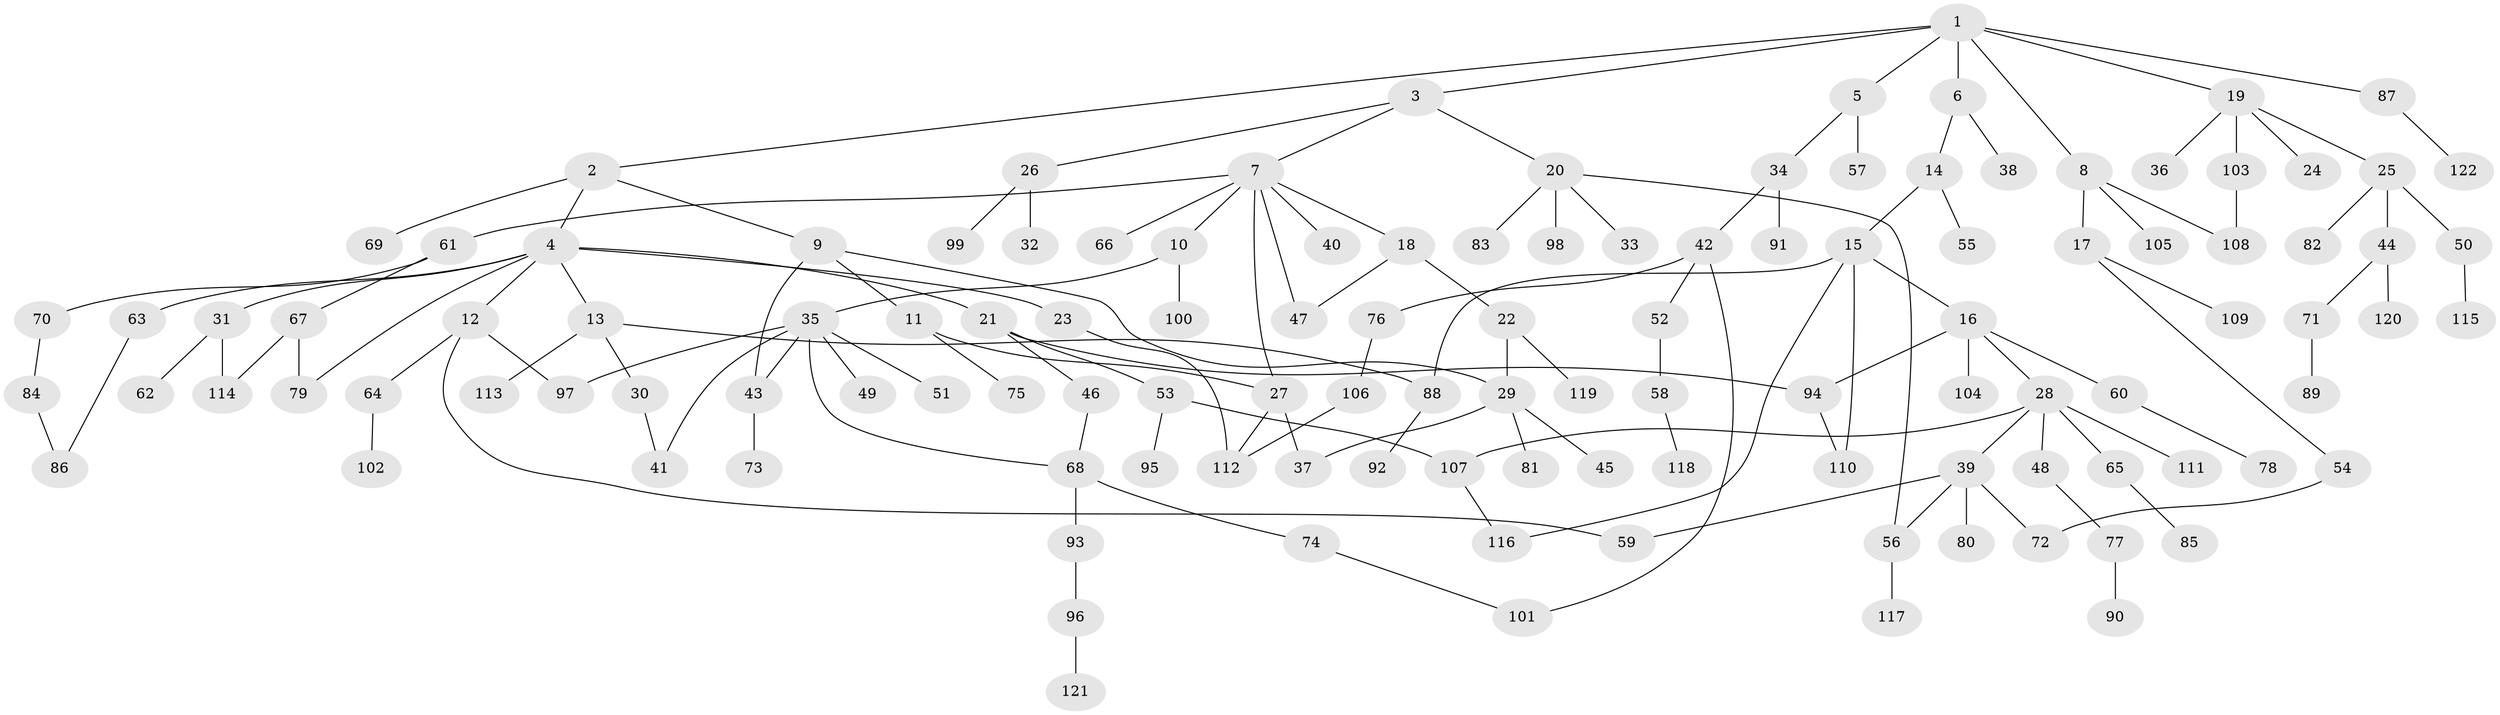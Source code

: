 // coarse degree distribution, {6: 0.0410958904109589, 4: 0.0410958904109589, 1: 0.4383561643835616, 11: 0.0410958904109589, 2: 0.3561643835616438, 5: 0.0410958904109589, 3: 0.0273972602739726, 8: 0.0136986301369863}
// Generated by graph-tools (version 1.1) at 2025/44/03/04/25 21:44:26]
// undirected, 122 vertices, 144 edges
graph export_dot {
graph [start="1"]
  node [color=gray90,style=filled];
  1;
  2;
  3;
  4;
  5;
  6;
  7;
  8;
  9;
  10;
  11;
  12;
  13;
  14;
  15;
  16;
  17;
  18;
  19;
  20;
  21;
  22;
  23;
  24;
  25;
  26;
  27;
  28;
  29;
  30;
  31;
  32;
  33;
  34;
  35;
  36;
  37;
  38;
  39;
  40;
  41;
  42;
  43;
  44;
  45;
  46;
  47;
  48;
  49;
  50;
  51;
  52;
  53;
  54;
  55;
  56;
  57;
  58;
  59;
  60;
  61;
  62;
  63;
  64;
  65;
  66;
  67;
  68;
  69;
  70;
  71;
  72;
  73;
  74;
  75;
  76;
  77;
  78;
  79;
  80;
  81;
  82;
  83;
  84;
  85;
  86;
  87;
  88;
  89;
  90;
  91;
  92;
  93;
  94;
  95;
  96;
  97;
  98;
  99;
  100;
  101;
  102;
  103;
  104;
  105;
  106;
  107;
  108;
  109;
  110;
  111;
  112;
  113;
  114;
  115;
  116;
  117;
  118;
  119;
  120;
  121;
  122;
  1 -- 2;
  1 -- 3;
  1 -- 5;
  1 -- 6;
  1 -- 8;
  1 -- 19;
  1 -- 87;
  2 -- 4;
  2 -- 9;
  2 -- 69;
  3 -- 7;
  3 -- 20;
  3 -- 26;
  4 -- 12;
  4 -- 13;
  4 -- 21;
  4 -- 23;
  4 -- 31;
  4 -- 63;
  4 -- 79;
  5 -- 34;
  5 -- 57;
  6 -- 14;
  6 -- 38;
  7 -- 10;
  7 -- 18;
  7 -- 27;
  7 -- 40;
  7 -- 47;
  7 -- 61;
  7 -- 66;
  8 -- 17;
  8 -- 105;
  8 -- 108;
  9 -- 11;
  9 -- 29;
  9 -- 43;
  10 -- 35;
  10 -- 100;
  11 -- 75;
  11 -- 27;
  12 -- 59;
  12 -- 64;
  12 -- 97;
  13 -- 30;
  13 -- 88;
  13 -- 113;
  14 -- 15;
  14 -- 55;
  15 -- 16;
  15 -- 110;
  15 -- 88;
  15 -- 116;
  16 -- 28;
  16 -- 60;
  16 -- 104;
  16 -- 94;
  17 -- 54;
  17 -- 109;
  18 -- 22;
  18 -- 47;
  19 -- 24;
  19 -- 25;
  19 -- 36;
  19 -- 103;
  20 -- 33;
  20 -- 56;
  20 -- 83;
  20 -- 98;
  21 -- 46;
  21 -- 53;
  21 -- 94;
  22 -- 29;
  22 -- 119;
  23 -- 112;
  25 -- 44;
  25 -- 50;
  25 -- 82;
  26 -- 32;
  26 -- 99;
  27 -- 112;
  27 -- 37;
  28 -- 39;
  28 -- 48;
  28 -- 65;
  28 -- 107;
  28 -- 111;
  29 -- 37;
  29 -- 45;
  29 -- 81;
  30 -- 41;
  31 -- 62;
  31 -- 114;
  34 -- 42;
  34 -- 91;
  35 -- 41;
  35 -- 43;
  35 -- 49;
  35 -- 51;
  35 -- 68;
  35 -- 97;
  39 -- 72;
  39 -- 80;
  39 -- 56;
  39 -- 59;
  42 -- 52;
  42 -- 76;
  42 -- 101;
  43 -- 73;
  44 -- 71;
  44 -- 120;
  46 -- 68;
  48 -- 77;
  50 -- 115;
  52 -- 58;
  53 -- 95;
  53 -- 107;
  54 -- 72;
  56 -- 117;
  58 -- 118;
  60 -- 78;
  61 -- 67;
  61 -- 70;
  63 -- 86;
  64 -- 102;
  65 -- 85;
  67 -- 79;
  67 -- 114;
  68 -- 74;
  68 -- 93;
  70 -- 84;
  71 -- 89;
  74 -- 101;
  76 -- 106;
  77 -- 90;
  84 -- 86;
  87 -- 122;
  88 -- 92;
  93 -- 96;
  94 -- 110;
  96 -- 121;
  103 -- 108;
  106 -- 112;
  107 -- 116;
}
